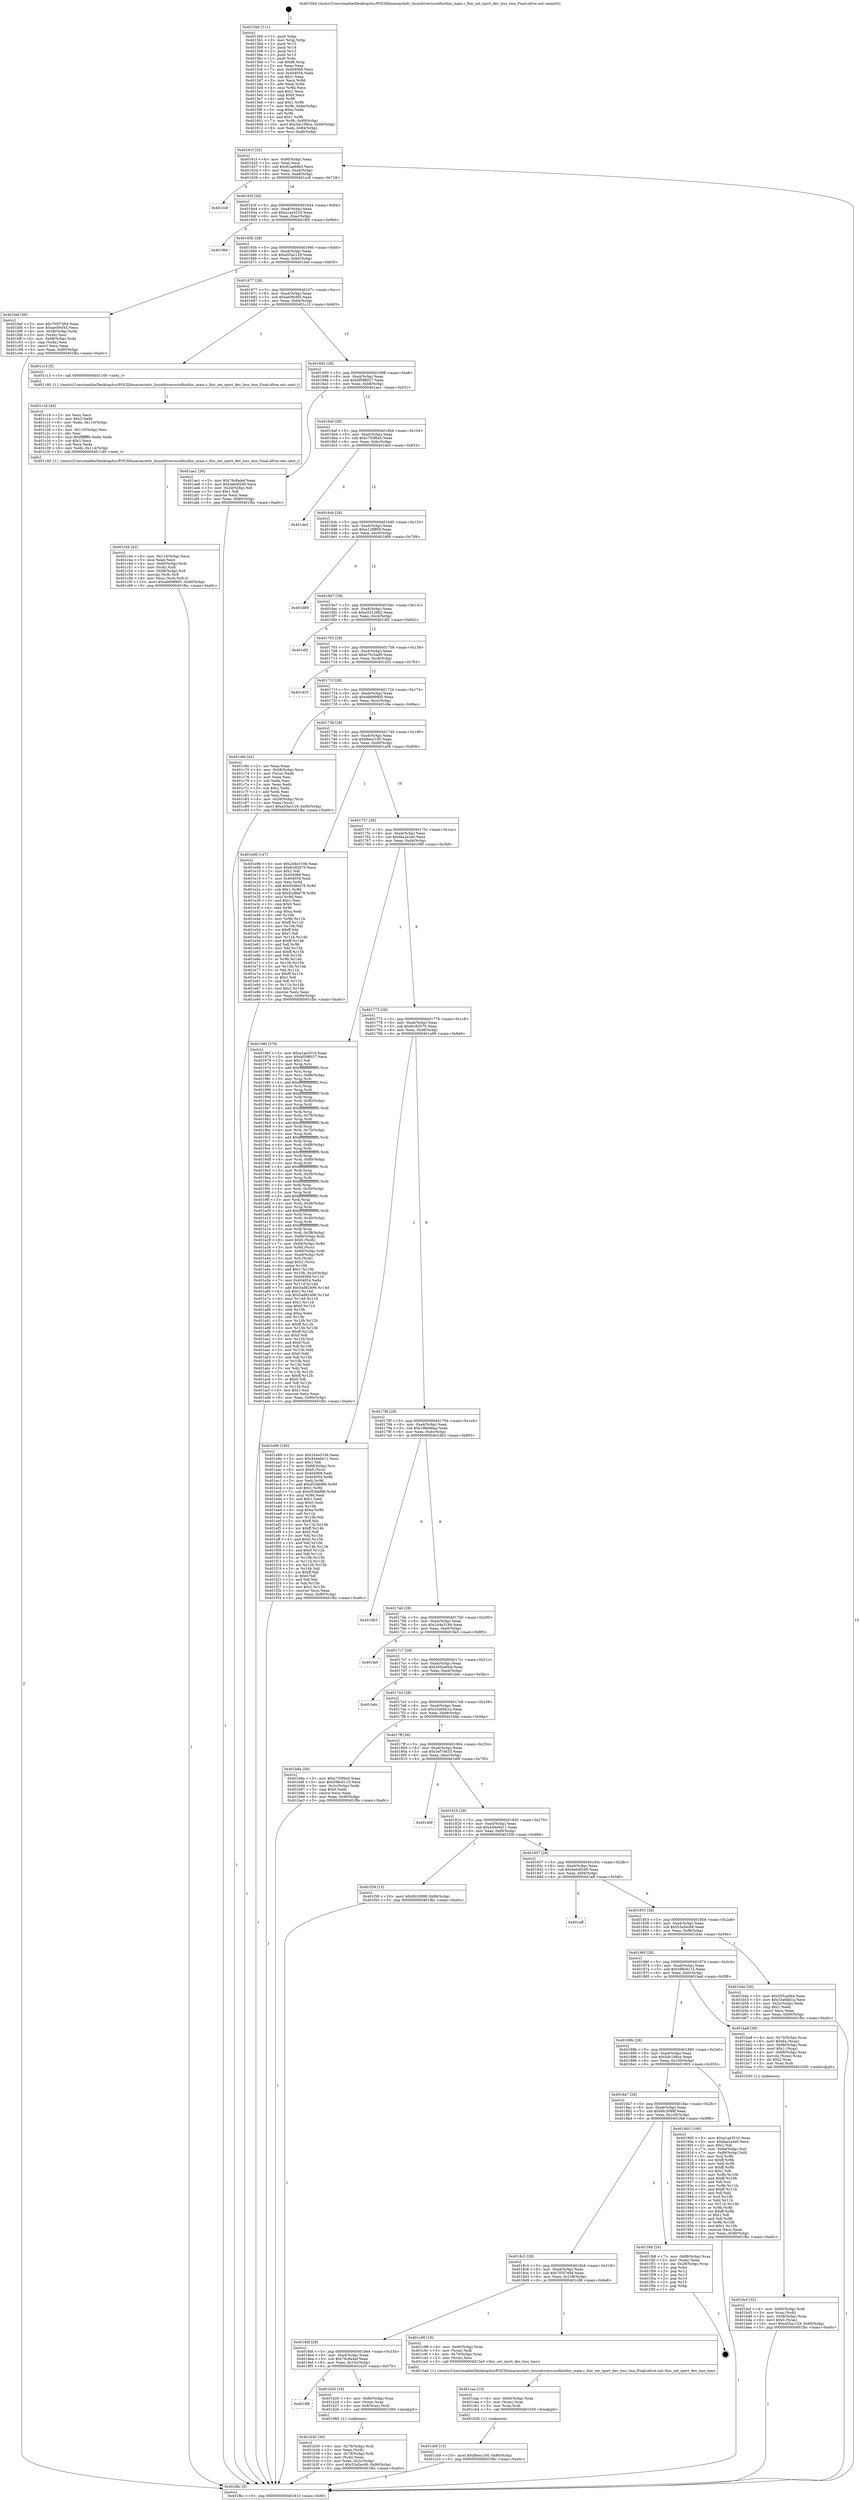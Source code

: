 digraph "0x4015b0" {
  label = "0x4015b0 (/mnt/c/Users/mathe/Desktop/tcc/POCII/binaries/extr_linuxdriversscsifnicfnic_main.c_fnic_set_rport_dev_loss_tmo_Final-ollvm.out::main(0))"
  labelloc = "t"
  node[shape=record]

  Entry [label="",width=0.3,height=0.3,shape=circle,fillcolor=black,style=filled]
  "0x40161f" [label="{
     0x40161f [32]\l
     | [instrs]\l
     &nbsp;&nbsp;0x40161f \<+6\>: mov -0x90(%rbp),%eax\l
     &nbsp;&nbsp;0x401625 \<+2\>: mov %eax,%ecx\l
     &nbsp;&nbsp;0x401627 \<+6\>: sub $0x91ae68e3,%ecx\l
     &nbsp;&nbsp;0x40162d \<+6\>: mov %eax,-0xa4(%rbp)\l
     &nbsp;&nbsp;0x401633 \<+6\>: mov %ecx,-0xa8(%rbp)\l
     &nbsp;&nbsp;0x401639 \<+6\>: je 0000000000401cc8 \<main+0x718\>\l
  }"]
  "0x401cc8" [label="{
     0x401cc8\l
  }", style=dashed]
  "0x40163f" [label="{
     0x40163f [28]\l
     | [instrs]\l
     &nbsp;&nbsp;0x40163f \<+5\>: jmp 0000000000401644 \<main+0x94\>\l
     &nbsp;&nbsp;0x401644 \<+6\>: mov -0xa4(%rbp),%eax\l
     &nbsp;&nbsp;0x40164a \<+5\>: sub $0xa1ae3510,%eax\l
     &nbsp;&nbsp;0x40164f \<+6\>: mov %eax,-0xac(%rbp)\l
     &nbsp;&nbsp;0x401655 \<+6\>: je 0000000000401f60 \<main+0x9b0\>\l
  }"]
  Exit [label="",width=0.3,height=0.3,shape=circle,fillcolor=black,style=filled,peripheries=2]
  "0x401f60" [label="{
     0x401f60\l
  }", style=dashed]
  "0x40165b" [label="{
     0x40165b [28]\l
     | [instrs]\l
     &nbsp;&nbsp;0x40165b \<+5\>: jmp 0000000000401660 \<main+0xb0\>\l
     &nbsp;&nbsp;0x401660 \<+6\>: mov -0xa4(%rbp),%eax\l
     &nbsp;&nbsp;0x401666 \<+5\>: sub $0xa55ac129,%eax\l
     &nbsp;&nbsp;0x40166b \<+6\>: mov %eax,-0xb0(%rbp)\l
     &nbsp;&nbsp;0x401671 \<+6\>: je 0000000000401bef \<main+0x63f\>\l
  }"]
  "0x401cb9" [label="{
     0x401cb9 [15]\l
     | [instrs]\l
     &nbsp;&nbsp;0x401cb9 \<+10\>: movl $0xf6ecc195,-0x90(%rbp)\l
     &nbsp;&nbsp;0x401cc3 \<+5\>: jmp 0000000000401fbc \<main+0xa0c\>\l
  }"]
  "0x401bef" [label="{
     0x401bef [36]\l
     | [instrs]\l
     &nbsp;&nbsp;0x401bef \<+5\>: mov $0x705f7494,%eax\l
     &nbsp;&nbsp;0x401bf4 \<+5\>: mov $0xae09cf45,%ecx\l
     &nbsp;&nbsp;0x401bf9 \<+4\>: mov -0x58(%rbp),%rdx\l
     &nbsp;&nbsp;0x401bfd \<+2\>: mov (%rdx),%esi\l
     &nbsp;&nbsp;0x401bff \<+4\>: mov -0x68(%rbp),%rdx\l
     &nbsp;&nbsp;0x401c03 \<+2\>: cmp (%rdx),%esi\l
     &nbsp;&nbsp;0x401c05 \<+3\>: cmovl %ecx,%eax\l
     &nbsp;&nbsp;0x401c08 \<+6\>: mov %eax,-0x90(%rbp)\l
     &nbsp;&nbsp;0x401c0e \<+5\>: jmp 0000000000401fbc \<main+0xa0c\>\l
  }"]
  "0x401677" [label="{
     0x401677 [28]\l
     | [instrs]\l
     &nbsp;&nbsp;0x401677 \<+5\>: jmp 000000000040167c \<main+0xcc\>\l
     &nbsp;&nbsp;0x40167c \<+6\>: mov -0xa4(%rbp),%eax\l
     &nbsp;&nbsp;0x401682 \<+5\>: sub $0xae09cf45,%eax\l
     &nbsp;&nbsp;0x401687 \<+6\>: mov %eax,-0xb4(%rbp)\l
     &nbsp;&nbsp;0x40168d \<+6\>: je 0000000000401c13 \<main+0x663\>\l
  }"]
  "0x401caa" [label="{
     0x401caa [15]\l
     | [instrs]\l
     &nbsp;&nbsp;0x401caa \<+4\>: mov -0x60(%rbp),%rax\l
     &nbsp;&nbsp;0x401cae \<+3\>: mov (%rax),%rax\l
     &nbsp;&nbsp;0x401cb1 \<+3\>: mov %rax,%rdi\l
     &nbsp;&nbsp;0x401cb4 \<+5\>: call 0000000000401030 \<free@plt\>\l
     | [calls]\l
     &nbsp;&nbsp;0x401030 \{1\} (unknown)\l
  }"]
  "0x401c13" [label="{
     0x401c13 [5]\l
     | [instrs]\l
     &nbsp;&nbsp;0x401c13 \<+5\>: call 0000000000401160 \<next_i\>\l
     | [calls]\l
     &nbsp;&nbsp;0x401160 \{1\} (/mnt/c/Users/mathe/Desktop/tcc/POCII/binaries/extr_linuxdriversscsifnicfnic_main.c_fnic_set_rport_dev_loss_tmo_Final-ollvm.out::next_i)\l
  }"]
  "0x401693" [label="{
     0x401693 [28]\l
     | [instrs]\l
     &nbsp;&nbsp;0x401693 \<+5\>: jmp 0000000000401698 \<main+0xe8\>\l
     &nbsp;&nbsp;0x401698 \<+6\>: mov -0xa4(%rbp),%eax\l
     &nbsp;&nbsp;0x40169e \<+5\>: sub $0xbf598027,%eax\l
     &nbsp;&nbsp;0x4016a3 \<+6\>: mov %eax,-0xb8(%rbp)\l
     &nbsp;&nbsp;0x4016a9 \<+6\>: je 0000000000401ae1 \<main+0x531\>\l
  }"]
  "0x401c44" [label="{
     0x401c44 [42]\l
     | [instrs]\l
     &nbsp;&nbsp;0x401c44 \<+6\>: mov -0x114(%rbp),%ecx\l
     &nbsp;&nbsp;0x401c4a \<+3\>: imul %eax,%ecx\l
     &nbsp;&nbsp;0x401c4d \<+4\>: mov -0x60(%rbp),%rdi\l
     &nbsp;&nbsp;0x401c51 \<+3\>: mov (%rdi),%rdi\l
     &nbsp;&nbsp;0x401c54 \<+4\>: mov -0x58(%rbp),%r8\l
     &nbsp;&nbsp;0x401c58 \<+3\>: movslq (%r8),%r8\l
     &nbsp;&nbsp;0x401c5b \<+4\>: mov %ecx,(%rdi,%r8,4)\l
     &nbsp;&nbsp;0x401c5f \<+10\>: movl $0xeb699905,-0x90(%rbp)\l
     &nbsp;&nbsp;0x401c69 \<+5\>: jmp 0000000000401fbc \<main+0xa0c\>\l
  }"]
  "0x401ae1" [label="{
     0x401ae1 [30]\l
     | [instrs]\l
     &nbsp;&nbsp;0x401ae1 \<+5\>: mov $0x76c8a4ef,%eax\l
     &nbsp;&nbsp;0x401ae6 \<+5\>: mov $0x4eb4f2d9,%ecx\l
     &nbsp;&nbsp;0x401aeb \<+3\>: mov -0x2d(%rbp),%dl\l
     &nbsp;&nbsp;0x401aee \<+3\>: test $0x1,%dl\l
     &nbsp;&nbsp;0x401af1 \<+3\>: cmovne %ecx,%eax\l
     &nbsp;&nbsp;0x401af4 \<+6\>: mov %eax,-0x90(%rbp)\l
     &nbsp;&nbsp;0x401afa \<+5\>: jmp 0000000000401fbc \<main+0xa0c\>\l
  }"]
  "0x4016af" [label="{
     0x4016af [28]\l
     | [instrs]\l
     &nbsp;&nbsp;0x4016af \<+5\>: jmp 00000000004016b4 \<main+0x104\>\l
     &nbsp;&nbsp;0x4016b4 \<+6\>: mov -0xa4(%rbp),%eax\l
     &nbsp;&nbsp;0x4016ba \<+5\>: sub $0xc755f6a5,%eax\l
     &nbsp;&nbsp;0x4016bf \<+6\>: mov %eax,-0xbc(%rbp)\l
     &nbsp;&nbsp;0x4016c5 \<+6\>: je 0000000000401de3 \<main+0x833\>\l
  }"]
  "0x401c18" [label="{
     0x401c18 [44]\l
     | [instrs]\l
     &nbsp;&nbsp;0x401c18 \<+2\>: xor %ecx,%ecx\l
     &nbsp;&nbsp;0x401c1a \<+5\>: mov $0x2,%edx\l
     &nbsp;&nbsp;0x401c1f \<+6\>: mov %edx,-0x110(%rbp)\l
     &nbsp;&nbsp;0x401c25 \<+1\>: cltd\l
     &nbsp;&nbsp;0x401c26 \<+6\>: mov -0x110(%rbp),%esi\l
     &nbsp;&nbsp;0x401c2c \<+2\>: idiv %esi\l
     &nbsp;&nbsp;0x401c2e \<+6\>: imul $0xfffffffe,%edx,%edx\l
     &nbsp;&nbsp;0x401c34 \<+3\>: sub $0x1,%ecx\l
     &nbsp;&nbsp;0x401c37 \<+2\>: sub %ecx,%edx\l
     &nbsp;&nbsp;0x401c39 \<+6\>: mov %edx,-0x114(%rbp)\l
     &nbsp;&nbsp;0x401c3f \<+5\>: call 0000000000401160 \<next_i\>\l
     | [calls]\l
     &nbsp;&nbsp;0x401160 \{1\} (/mnt/c/Users/mathe/Desktop/tcc/POCII/binaries/extr_linuxdriversscsifnicfnic_main.c_fnic_set_rport_dev_loss_tmo_Final-ollvm.out::next_i)\l
  }"]
  "0x401de3" [label="{
     0x401de3\l
  }", style=dashed]
  "0x4016cb" [label="{
     0x4016cb [28]\l
     | [instrs]\l
     &nbsp;&nbsp;0x4016cb \<+5\>: jmp 00000000004016d0 \<main+0x120\>\l
     &nbsp;&nbsp;0x4016d0 \<+6\>: mov -0xa4(%rbp),%eax\l
     &nbsp;&nbsp;0x4016d6 \<+5\>: sub $0xe128ff59,%eax\l
     &nbsp;&nbsp;0x4016db \<+6\>: mov %eax,-0xc0(%rbp)\l
     &nbsp;&nbsp;0x4016e1 \<+6\>: je 0000000000401d89 \<main+0x7d9\>\l
  }"]
  "0x401bcf" [label="{
     0x401bcf [32]\l
     | [instrs]\l
     &nbsp;&nbsp;0x401bcf \<+4\>: mov -0x60(%rbp),%rdi\l
     &nbsp;&nbsp;0x401bd3 \<+3\>: mov %rax,(%rdi)\l
     &nbsp;&nbsp;0x401bd6 \<+4\>: mov -0x58(%rbp),%rax\l
     &nbsp;&nbsp;0x401bda \<+6\>: movl $0x0,(%rax)\l
     &nbsp;&nbsp;0x401be0 \<+10\>: movl $0xa55ac129,-0x90(%rbp)\l
     &nbsp;&nbsp;0x401bea \<+5\>: jmp 0000000000401fbc \<main+0xa0c\>\l
  }"]
  "0x401d89" [label="{
     0x401d89\l
  }", style=dashed]
  "0x4016e7" [label="{
     0x4016e7 [28]\l
     | [instrs]\l
     &nbsp;&nbsp;0x4016e7 \<+5\>: jmp 00000000004016ec \<main+0x13c\>\l
     &nbsp;&nbsp;0x4016ec \<+6\>: mov -0xa4(%rbp),%eax\l
     &nbsp;&nbsp;0x4016f2 \<+5\>: sub $0xe53129b2,%eax\l
     &nbsp;&nbsp;0x4016f7 \<+6\>: mov %eax,-0xc4(%rbp)\l
     &nbsp;&nbsp;0x4016fd \<+6\>: je 0000000000401df2 \<main+0x842\>\l
  }"]
  "0x401b30" [label="{
     0x401b30 [30]\l
     | [instrs]\l
     &nbsp;&nbsp;0x401b30 \<+4\>: mov -0x78(%rbp),%rdi\l
     &nbsp;&nbsp;0x401b34 \<+2\>: mov %eax,(%rdi)\l
     &nbsp;&nbsp;0x401b36 \<+4\>: mov -0x78(%rbp),%rdi\l
     &nbsp;&nbsp;0x401b3a \<+2\>: mov (%rdi),%eax\l
     &nbsp;&nbsp;0x401b3c \<+3\>: mov %eax,-0x2c(%rbp)\l
     &nbsp;&nbsp;0x401b3f \<+10\>: movl $0x53a5ec69,-0x90(%rbp)\l
     &nbsp;&nbsp;0x401b49 \<+5\>: jmp 0000000000401fbc \<main+0xa0c\>\l
  }"]
  "0x401df2" [label="{
     0x401df2\l
  }", style=dashed]
  "0x401703" [label="{
     0x401703 [28]\l
     | [instrs]\l
     &nbsp;&nbsp;0x401703 \<+5\>: jmp 0000000000401708 \<main+0x158\>\l
     &nbsp;&nbsp;0x401708 \<+6\>: mov -0xa4(%rbp),%eax\l
     &nbsp;&nbsp;0x40170e \<+5\>: sub $0xe70c5ad9,%eax\l
     &nbsp;&nbsp;0x401713 \<+6\>: mov %eax,-0xc8(%rbp)\l
     &nbsp;&nbsp;0x401719 \<+6\>: je 0000000000401d33 \<main+0x783\>\l
  }"]
  "0x4018fb" [label="{
     0x4018fb\l
  }", style=dashed]
  "0x401d33" [label="{
     0x401d33\l
  }", style=dashed]
  "0x40171f" [label="{
     0x40171f [28]\l
     | [instrs]\l
     &nbsp;&nbsp;0x40171f \<+5\>: jmp 0000000000401724 \<main+0x174\>\l
     &nbsp;&nbsp;0x401724 \<+6\>: mov -0xa4(%rbp),%eax\l
     &nbsp;&nbsp;0x40172a \<+5\>: sub $0xeb699905,%eax\l
     &nbsp;&nbsp;0x40172f \<+6\>: mov %eax,-0xcc(%rbp)\l
     &nbsp;&nbsp;0x401735 \<+6\>: je 0000000000401c6e \<main+0x6be\>\l
  }"]
  "0x401b20" [label="{
     0x401b20 [16]\l
     | [instrs]\l
     &nbsp;&nbsp;0x401b20 \<+4\>: mov -0x80(%rbp),%rax\l
     &nbsp;&nbsp;0x401b24 \<+3\>: mov (%rax),%rax\l
     &nbsp;&nbsp;0x401b27 \<+4\>: mov 0x8(%rax),%rdi\l
     &nbsp;&nbsp;0x401b2b \<+5\>: call 0000000000401060 \<atoi@plt\>\l
     | [calls]\l
     &nbsp;&nbsp;0x401060 \{1\} (unknown)\l
  }"]
  "0x401c6e" [label="{
     0x401c6e [42]\l
     | [instrs]\l
     &nbsp;&nbsp;0x401c6e \<+2\>: xor %eax,%eax\l
     &nbsp;&nbsp;0x401c70 \<+4\>: mov -0x58(%rbp),%rcx\l
     &nbsp;&nbsp;0x401c74 \<+2\>: mov (%rcx),%edx\l
     &nbsp;&nbsp;0x401c76 \<+2\>: mov %eax,%esi\l
     &nbsp;&nbsp;0x401c78 \<+2\>: sub %edx,%esi\l
     &nbsp;&nbsp;0x401c7a \<+2\>: mov %eax,%edx\l
     &nbsp;&nbsp;0x401c7c \<+3\>: sub $0x1,%edx\l
     &nbsp;&nbsp;0x401c7f \<+2\>: add %edx,%esi\l
     &nbsp;&nbsp;0x401c81 \<+2\>: sub %esi,%eax\l
     &nbsp;&nbsp;0x401c83 \<+4\>: mov -0x58(%rbp),%rcx\l
     &nbsp;&nbsp;0x401c87 \<+2\>: mov %eax,(%rcx)\l
     &nbsp;&nbsp;0x401c89 \<+10\>: movl $0xa55ac129,-0x90(%rbp)\l
     &nbsp;&nbsp;0x401c93 \<+5\>: jmp 0000000000401fbc \<main+0xa0c\>\l
  }"]
  "0x40173b" [label="{
     0x40173b [28]\l
     | [instrs]\l
     &nbsp;&nbsp;0x40173b \<+5\>: jmp 0000000000401740 \<main+0x190\>\l
     &nbsp;&nbsp;0x401740 \<+6\>: mov -0xa4(%rbp),%eax\l
     &nbsp;&nbsp;0x401746 \<+5\>: sub $0xf6ecc195,%eax\l
     &nbsp;&nbsp;0x40174b \<+6\>: mov %eax,-0xd0(%rbp)\l
     &nbsp;&nbsp;0x401751 \<+6\>: je 0000000000401e06 \<main+0x856\>\l
  }"]
  "0x4018df" [label="{
     0x4018df [28]\l
     | [instrs]\l
     &nbsp;&nbsp;0x4018df \<+5\>: jmp 00000000004018e4 \<main+0x334\>\l
     &nbsp;&nbsp;0x4018e4 \<+6\>: mov -0xa4(%rbp),%eax\l
     &nbsp;&nbsp;0x4018ea \<+5\>: sub $0x76c8a4ef,%eax\l
     &nbsp;&nbsp;0x4018ef \<+6\>: mov %eax,-0x10c(%rbp)\l
     &nbsp;&nbsp;0x4018f5 \<+6\>: je 0000000000401b20 \<main+0x570\>\l
  }"]
  "0x401e06" [label="{
     0x401e06 [147]\l
     | [instrs]\l
     &nbsp;&nbsp;0x401e06 \<+5\>: mov $0x244e3194,%eax\l
     &nbsp;&nbsp;0x401e0b \<+5\>: mov $0xfcc92070,%ecx\l
     &nbsp;&nbsp;0x401e10 \<+2\>: mov $0x1,%dl\l
     &nbsp;&nbsp;0x401e12 \<+7\>: mov 0x404068,%esi\l
     &nbsp;&nbsp;0x401e19 \<+7\>: mov 0x404054,%edi\l
     &nbsp;&nbsp;0x401e20 \<+3\>: mov %esi,%r8d\l
     &nbsp;&nbsp;0x401e23 \<+7\>: add $0x82dfed78,%r8d\l
     &nbsp;&nbsp;0x401e2a \<+4\>: sub $0x1,%r8d\l
     &nbsp;&nbsp;0x401e2e \<+7\>: sub $0x82dfed78,%r8d\l
     &nbsp;&nbsp;0x401e35 \<+4\>: imul %r8d,%esi\l
     &nbsp;&nbsp;0x401e39 \<+3\>: and $0x1,%esi\l
     &nbsp;&nbsp;0x401e3c \<+3\>: cmp $0x0,%esi\l
     &nbsp;&nbsp;0x401e3f \<+4\>: sete %r9b\l
     &nbsp;&nbsp;0x401e43 \<+3\>: cmp $0xa,%edi\l
     &nbsp;&nbsp;0x401e46 \<+4\>: setl %r10b\l
     &nbsp;&nbsp;0x401e4a \<+3\>: mov %r9b,%r11b\l
     &nbsp;&nbsp;0x401e4d \<+4\>: xor $0xff,%r11b\l
     &nbsp;&nbsp;0x401e51 \<+3\>: mov %r10b,%bl\l
     &nbsp;&nbsp;0x401e54 \<+3\>: xor $0xff,%bl\l
     &nbsp;&nbsp;0x401e57 \<+3\>: xor $0x1,%dl\l
     &nbsp;&nbsp;0x401e5a \<+3\>: mov %r11b,%r14b\l
     &nbsp;&nbsp;0x401e5d \<+4\>: and $0xff,%r14b\l
     &nbsp;&nbsp;0x401e61 \<+3\>: and %dl,%r9b\l
     &nbsp;&nbsp;0x401e64 \<+3\>: mov %bl,%r15b\l
     &nbsp;&nbsp;0x401e67 \<+4\>: and $0xff,%r15b\l
     &nbsp;&nbsp;0x401e6b \<+3\>: and %dl,%r10b\l
     &nbsp;&nbsp;0x401e6e \<+3\>: or %r9b,%r14b\l
     &nbsp;&nbsp;0x401e71 \<+3\>: or %r10b,%r15b\l
     &nbsp;&nbsp;0x401e74 \<+3\>: xor %r15b,%r14b\l
     &nbsp;&nbsp;0x401e77 \<+3\>: or %bl,%r11b\l
     &nbsp;&nbsp;0x401e7a \<+4\>: xor $0xff,%r11b\l
     &nbsp;&nbsp;0x401e7e \<+3\>: or $0x1,%dl\l
     &nbsp;&nbsp;0x401e81 \<+3\>: and %dl,%r11b\l
     &nbsp;&nbsp;0x401e84 \<+3\>: or %r11b,%r14b\l
     &nbsp;&nbsp;0x401e87 \<+4\>: test $0x1,%r14b\l
     &nbsp;&nbsp;0x401e8b \<+3\>: cmovne %ecx,%eax\l
     &nbsp;&nbsp;0x401e8e \<+6\>: mov %eax,-0x90(%rbp)\l
     &nbsp;&nbsp;0x401e94 \<+5\>: jmp 0000000000401fbc \<main+0xa0c\>\l
  }"]
  "0x401757" [label="{
     0x401757 [28]\l
     | [instrs]\l
     &nbsp;&nbsp;0x401757 \<+5\>: jmp 000000000040175c \<main+0x1ac\>\l
     &nbsp;&nbsp;0x40175c \<+6\>: mov -0xa4(%rbp),%eax\l
     &nbsp;&nbsp;0x401762 \<+5\>: sub $0xfaa2a3e0,%eax\l
     &nbsp;&nbsp;0x401767 \<+6\>: mov %eax,-0xd4(%rbp)\l
     &nbsp;&nbsp;0x40176d \<+6\>: je 000000000040196f \<main+0x3bf\>\l
  }"]
  "0x401c98" [label="{
     0x401c98 [18]\l
     | [instrs]\l
     &nbsp;&nbsp;0x401c98 \<+4\>: mov -0x60(%rbp),%rax\l
     &nbsp;&nbsp;0x401c9c \<+3\>: mov (%rax),%rdi\l
     &nbsp;&nbsp;0x401c9f \<+4\>: mov -0x70(%rbp),%rax\l
     &nbsp;&nbsp;0x401ca3 \<+2\>: mov (%rax),%esi\l
     &nbsp;&nbsp;0x401ca5 \<+5\>: call 00000000004013a0 \<fnic_set_rport_dev_loss_tmo\>\l
     | [calls]\l
     &nbsp;&nbsp;0x4013a0 \{1\} (/mnt/c/Users/mathe/Desktop/tcc/POCII/binaries/extr_linuxdriversscsifnicfnic_main.c_fnic_set_rport_dev_loss_tmo_Final-ollvm.out::fnic_set_rport_dev_loss_tmo)\l
  }"]
  "0x40196f" [label="{
     0x40196f [370]\l
     | [instrs]\l
     &nbsp;&nbsp;0x40196f \<+5\>: mov $0xa1ae3510,%eax\l
     &nbsp;&nbsp;0x401974 \<+5\>: mov $0xbf598027,%ecx\l
     &nbsp;&nbsp;0x401979 \<+2\>: mov $0x1,%dl\l
     &nbsp;&nbsp;0x40197b \<+3\>: mov %rsp,%rsi\l
     &nbsp;&nbsp;0x40197e \<+4\>: add $0xfffffffffffffff0,%rsi\l
     &nbsp;&nbsp;0x401982 \<+3\>: mov %rsi,%rsp\l
     &nbsp;&nbsp;0x401985 \<+7\>: mov %rsi,-0x88(%rbp)\l
     &nbsp;&nbsp;0x40198c \<+3\>: mov %rsp,%rsi\l
     &nbsp;&nbsp;0x40198f \<+4\>: add $0xfffffffffffffff0,%rsi\l
     &nbsp;&nbsp;0x401993 \<+3\>: mov %rsi,%rsp\l
     &nbsp;&nbsp;0x401996 \<+3\>: mov %rsp,%rdi\l
     &nbsp;&nbsp;0x401999 \<+4\>: add $0xfffffffffffffff0,%rdi\l
     &nbsp;&nbsp;0x40199d \<+3\>: mov %rdi,%rsp\l
     &nbsp;&nbsp;0x4019a0 \<+4\>: mov %rdi,-0x80(%rbp)\l
     &nbsp;&nbsp;0x4019a4 \<+3\>: mov %rsp,%rdi\l
     &nbsp;&nbsp;0x4019a7 \<+4\>: add $0xfffffffffffffff0,%rdi\l
     &nbsp;&nbsp;0x4019ab \<+3\>: mov %rdi,%rsp\l
     &nbsp;&nbsp;0x4019ae \<+4\>: mov %rdi,-0x78(%rbp)\l
     &nbsp;&nbsp;0x4019b2 \<+3\>: mov %rsp,%rdi\l
     &nbsp;&nbsp;0x4019b5 \<+4\>: add $0xfffffffffffffff0,%rdi\l
     &nbsp;&nbsp;0x4019b9 \<+3\>: mov %rdi,%rsp\l
     &nbsp;&nbsp;0x4019bc \<+4\>: mov %rdi,-0x70(%rbp)\l
     &nbsp;&nbsp;0x4019c0 \<+3\>: mov %rsp,%rdi\l
     &nbsp;&nbsp;0x4019c3 \<+4\>: add $0xfffffffffffffff0,%rdi\l
     &nbsp;&nbsp;0x4019c7 \<+3\>: mov %rdi,%rsp\l
     &nbsp;&nbsp;0x4019ca \<+4\>: mov %rdi,-0x68(%rbp)\l
     &nbsp;&nbsp;0x4019ce \<+3\>: mov %rsp,%rdi\l
     &nbsp;&nbsp;0x4019d1 \<+4\>: add $0xfffffffffffffff0,%rdi\l
     &nbsp;&nbsp;0x4019d5 \<+3\>: mov %rdi,%rsp\l
     &nbsp;&nbsp;0x4019d8 \<+4\>: mov %rdi,-0x60(%rbp)\l
     &nbsp;&nbsp;0x4019dc \<+3\>: mov %rsp,%rdi\l
     &nbsp;&nbsp;0x4019df \<+4\>: add $0xfffffffffffffff0,%rdi\l
     &nbsp;&nbsp;0x4019e3 \<+3\>: mov %rdi,%rsp\l
     &nbsp;&nbsp;0x4019e6 \<+4\>: mov %rdi,-0x58(%rbp)\l
     &nbsp;&nbsp;0x4019ea \<+3\>: mov %rsp,%rdi\l
     &nbsp;&nbsp;0x4019ed \<+4\>: add $0xfffffffffffffff0,%rdi\l
     &nbsp;&nbsp;0x4019f1 \<+3\>: mov %rdi,%rsp\l
     &nbsp;&nbsp;0x4019f4 \<+4\>: mov %rdi,-0x50(%rbp)\l
     &nbsp;&nbsp;0x4019f8 \<+3\>: mov %rsp,%rdi\l
     &nbsp;&nbsp;0x4019fb \<+4\>: add $0xfffffffffffffff0,%rdi\l
     &nbsp;&nbsp;0x4019ff \<+3\>: mov %rdi,%rsp\l
     &nbsp;&nbsp;0x401a02 \<+4\>: mov %rdi,-0x48(%rbp)\l
     &nbsp;&nbsp;0x401a06 \<+3\>: mov %rsp,%rdi\l
     &nbsp;&nbsp;0x401a09 \<+4\>: add $0xfffffffffffffff0,%rdi\l
     &nbsp;&nbsp;0x401a0d \<+3\>: mov %rdi,%rsp\l
     &nbsp;&nbsp;0x401a10 \<+4\>: mov %rdi,-0x40(%rbp)\l
     &nbsp;&nbsp;0x401a14 \<+3\>: mov %rsp,%rdi\l
     &nbsp;&nbsp;0x401a17 \<+4\>: add $0xfffffffffffffff0,%rdi\l
     &nbsp;&nbsp;0x401a1b \<+3\>: mov %rdi,%rsp\l
     &nbsp;&nbsp;0x401a1e \<+4\>: mov %rdi,-0x38(%rbp)\l
     &nbsp;&nbsp;0x401a22 \<+7\>: mov -0x88(%rbp),%rdi\l
     &nbsp;&nbsp;0x401a29 \<+6\>: movl $0x0,(%rdi)\l
     &nbsp;&nbsp;0x401a2f \<+7\>: mov -0x94(%rbp),%r8d\l
     &nbsp;&nbsp;0x401a36 \<+3\>: mov %r8d,(%rsi)\l
     &nbsp;&nbsp;0x401a39 \<+4\>: mov -0x80(%rbp),%rdi\l
     &nbsp;&nbsp;0x401a3d \<+7\>: mov -0xa0(%rbp),%r9\l
     &nbsp;&nbsp;0x401a44 \<+3\>: mov %r9,(%rdi)\l
     &nbsp;&nbsp;0x401a47 \<+3\>: cmpl $0x2,(%rsi)\l
     &nbsp;&nbsp;0x401a4a \<+4\>: setne %r10b\l
     &nbsp;&nbsp;0x401a4e \<+4\>: and $0x1,%r10b\l
     &nbsp;&nbsp;0x401a52 \<+4\>: mov %r10b,-0x2d(%rbp)\l
     &nbsp;&nbsp;0x401a56 \<+8\>: mov 0x404068,%r11d\l
     &nbsp;&nbsp;0x401a5e \<+7\>: mov 0x404054,%ebx\l
     &nbsp;&nbsp;0x401a65 \<+3\>: mov %r11d,%r14d\l
     &nbsp;&nbsp;0x401a68 \<+7\>: add $0x5ad82496,%r14d\l
     &nbsp;&nbsp;0x401a6f \<+4\>: sub $0x1,%r14d\l
     &nbsp;&nbsp;0x401a73 \<+7\>: sub $0x5ad82496,%r14d\l
     &nbsp;&nbsp;0x401a7a \<+4\>: imul %r14d,%r11d\l
     &nbsp;&nbsp;0x401a7e \<+4\>: and $0x1,%r11d\l
     &nbsp;&nbsp;0x401a82 \<+4\>: cmp $0x0,%r11d\l
     &nbsp;&nbsp;0x401a86 \<+4\>: sete %r10b\l
     &nbsp;&nbsp;0x401a8a \<+3\>: cmp $0xa,%ebx\l
     &nbsp;&nbsp;0x401a8d \<+4\>: setl %r15b\l
     &nbsp;&nbsp;0x401a91 \<+3\>: mov %r10b,%r12b\l
     &nbsp;&nbsp;0x401a94 \<+4\>: xor $0xff,%r12b\l
     &nbsp;&nbsp;0x401a98 \<+3\>: mov %r15b,%r13b\l
     &nbsp;&nbsp;0x401a9b \<+4\>: xor $0xff,%r13b\l
     &nbsp;&nbsp;0x401a9f \<+3\>: xor $0x0,%dl\l
     &nbsp;&nbsp;0x401aa2 \<+3\>: mov %r12b,%sil\l
     &nbsp;&nbsp;0x401aa5 \<+4\>: and $0x0,%sil\l
     &nbsp;&nbsp;0x401aa9 \<+3\>: and %dl,%r10b\l
     &nbsp;&nbsp;0x401aac \<+3\>: mov %r13b,%dil\l
     &nbsp;&nbsp;0x401aaf \<+4\>: and $0x0,%dil\l
     &nbsp;&nbsp;0x401ab3 \<+3\>: and %dl,%r15b\l
     &nbsp;&nbsp;0x401ab6 \<+3\>: or %r10b,%sil\l
     &nbsp;&nbsp;0x401ab9 \<+3\>: or %r15b,%dil\l
     &nbsp;&nbsp;0x401abc \<+3\>: xor %dil,%sil\l
     &nbsp;&nbsp;0x401abf \<+3\>: or %r13b,%r12b\l
     &nbsp;&nbsp;0x401ac2 \<+4\>: xor $0xff,%r12b\l
     &nbsp;&nbsp;0x401ac6 \<+3\>: or $0x0,%dl\l
     &nbsp;&nbsp;0x401ac9 \<+3\>: and %dl,%r12b\l
     &nbsp;&nbsp;0x401acc \<+3\>: or %r12b,%sil\l
     &nbsp;&nbsp;0x401acf \<+4\>: test $0x1,%sil\l
     &nbsp;&nbsp;0x401ad3 \<+3\>: cmovne %ecx,%eax\l
     &nbsp;&nbsp;0x401ad6 \<+6\>: mov %eax,-0x90(%rbp)\l
     &nbsp;&nbsp;0x401adc \<+5\>: jmp 0000000000401fbc \<main+0xa0c\>\l
  }"]
  "0x401773" [label="{
     0x401773 [28]\l
     | [instrs]\l
     &nbsp;&nbsp;0x401773 \<+5\>: jmp 0000000000401778 \<main+0x1c8\>\l
     &nbsp;&nbsp;0x401778 \<+6\>: mov -0xa4(%rbp),%eax\l
     &nbsp;&nbsp;0x40177e \<+5\>: sub $0xfcc92070,%eax\l
     &nbsp;&nbsp;0x401783 \<+6\>: mov %eax,-0xd8(%rbp)\l
     &nbsp;&nbsp;0x401789 \<+6\>: je 0000000000401e99 \<main+0x8e9\>\l
  }"]
  "0x4018c3" [label="{
     0x4018c3 [28]\l
     | [instrs]\l
     &nbsp;&nbsp;0x4018c3 \<+5\>: jmp 00000000004018c8 \<main+0x318\>\l
     &nbsp;&nbsp;0x4018c8 \<+6\>: mov -0xa4(%rbp),%eax\l
     &nbsp;&nbsp;0x4018ce \<+5\>: sub $0x705f7494,%eax\l
     &nbsp;&nbsp;0x4018d3 \<+6\>: mov %eax,-0x108(%rbp)\l
     &nbsp;&nbsp;0x4018d9 \<+6\>: je 0000000000401c98 \<main+0x6e8\>\l
  }"]
  "0x401e99" [label="{
     0x401e99 [160]\l
     | [instrs]\l
     &nbsp;&nbsp;0x401e99 \<+5\>: mov $0x244e3194,%eax\l
     &nbsp;&nbsp;0x401e9e \<+5\>: mov $0x444e0e11,%ecx\l
     &nbsp;&nbsp;0x401ea3 \<+2\>: mov $0x1,%dl\l
     &nbsp;&nbsp;0x401ea5 \<+7\>: mov -0x88(%rbp),%rsi\l
     &nbsp;&nbsp;0x401eac \<+6\>: movl $0x0,(%rsi)\l
     &nbsp;&nbsp;0x401eb2 \<+7\>: mov 0x404068,%edi\l
     &nbsp;&nbsp;0x401eb9 \<+8\>: mov 0x404054,%r8d\l
     &nbsp;&nbsp;0x401ec1 \<+3\>: mov %edi,%r9d\l
     &nbsp;&nbsp;0x401ec4 \<+7\>: add $0xd53bbf96,%r9d\l
     &nbsp;&nbsp;0x401ecb \<+4\>: sub $0x1,%r9d\l
     &nbsp;&nbsp;0x401ecf \<+7\>: sub $0xd53bbf96,%r9d\l
     &nbsp;&nbsp;0x401ed6 \<+4\>: imul %r9d,%edi\l
     &nbsp;&nbsp;0x401eda \<+3\>: and $0x1,%edi\l
     &nbsp;&nbsp;0x401edd \<+3\>: cmp $0x0,%edi\l
     &nbsp;&nbsp;0x401ee0 \<+4\>: sete %r10b\l
     &nbsp;&nbsp;0x401ee4 \<+4\>: cmp $0xa,%r8d\l
     &nbsp;&nbsp;0x401ee8 \<+4\>: setl %r11b\l
     &nbsp;&nbsp;0x401eec \<+3\>: mov %r10b,%bl\l
     &nbsp;&nbsp;0x401eef \<+3\>: xor $0xff,%bl\l
     &nbsp;&nbsp;0x401ef2 \<+3\>: mov %r11b,%r14b\l
     &nbsp;&nbsp;0x401ef5 \<+4\>: xor $0xff,%r14b\l
     &nbsp;&nbsp;0x401ef9 \<+3\>: xor $0x0,%dl\l
     &nbsp;&nbsp;0x401efc \<+3\>: mov %bl,%r15b\l
     &nbsp;&nbsp;0x401eff \<+4\>: and $0x0,%r15b\l
     &nbsp;&nbsp;0x401f03 \<+3\>: and %dl,%r10b\l
     &nbsp;&nbsp;0x401f06 \<+3\>: mov %r14b,%r12b\l
     &nbsp;&nbsp;0x401f09 \<+4\>: and $0x0,%r12b\l
     &nbsp;&nbsp;0x401f0d \<+3\>: and %dl,%r11b\l
     &nbsp;&nbsp;0x401f10 \<+3\>: or %r10b,%r15b\l
     &nbsp;&nbsp;0x401f13 \<+3\>: or %r11b,%r12b\l
     &nbsp;&nbsp;0x401f16 \<+3\>: xor %r12b,%r15b\l
     &nbsp;&nbsp;0x401f19 \<+3\>: or %r14b,%bl\l
     &nbsp;&nbsp;0x401f1c \<+3\>: xor $0xff,%bl\l
     &nbsp;&nbsp;0x401f1f \<+3\>: or $0x0,%dl\l
     &nbsp;&nbsp;0x401f22 \<+2\>: and %dl,%bl\l
     &nbsp;&nbsp;0x401f24 \<+3\>: or %bl,%r15b\l
     &nbsp;&nbsp;0x401f27 \<+4\>: test $0x1,%r15b\l
     &nbsp;&nbsp;0x401f2b \<+3\>: cmovne %ecx,%eax\l
     &nbsp;&nbsp;0x401f2e \<+6\>: mov %eax,-0x90(%rbp)\l
     &nbsp;&nbsp;0x401f34 \<+5\>: jmp 0000000000401fbc \<main+0xa0c\>\l
  }"]
  "0x40178f" [label="{
     0x40178f [28]\l
     | [instrs]\l
     &nbsp;&nbsp;0x40178f \<+5\>: jmp 0000000000401794 \<main+0x1e4\>\l
     &nbsp;&nbsp;0x401794 \<+6\>: mov -0xa4(%rbp),%eax\l
     &nbsp;&nbsp;0x40179a \<+5\>: sub $0x196e66aa,%eax\l
     &nbsp;&nbsp;0x40179f \<+6\>: mov %eax,-0xdc(%rbp)\l
     &nbsp;&nbsp;0x4017a5 \<+6\>: je 0000000000401db3 \<main+0x803\>\l
  }"]
  "0x401f48" [label="{
     0x401f48 [24]\l
     | [instrs]\l
     &nbsp;&nbsp;0x401f48 \<+7\>: mov -0x88(%rbp),%rax\l
     &nbsp;&nbsp;0x401f4f \<+2\>: mov (%rax),%eax\l
     &nbsp;&nbsp;0x401f51 \<+4\>: lea -0x28(%rbp),%rsp\l
     &nbsp;&nbsp;0x401f55 \<+1\>: pop %rbx\l
     &nbsp;&nbsp;0x401f56 \<+2\>: pop %r12\l
     &nbsp;&nbsp;0x401f58 \<+2\>: pop %r13\l
     &nbsp;&nbsp;0x401f5a \<+2\>: pop %r14\l
     &nbsp;&nbsp;0x401f5c \<+2\>: pop %r15\l
     &nbsp;&nbsp;0x401f5e \<+1\>: pop %rbp\l
     &nbsp;&nbsp;0x401f5f \<+1\>: ret\l
  }"]
  "0x401db3" [label="{
     0x401db3\l
  }", style=dashed]
  "0x4017ab" [label="{
     0x4017ab [28]\l
     | [instrs]\l
     &nbsp;&nbsp;0x4017ab \<+5\>: jmp 00000000004017b0 \<main+0x200\>\l
     &nbsp;&nbsp;0x4017b0 \<+6\>: mov -0xa4(%rbp),%eax\l
     &nbsp;&nbsp;0x4017b6 \<+5\>: sub $0x244e3194,%eax\l
     &nbsp;&nbsp;0x4017bb \<+6\>: mov %eax,-0xe0(%rbp)\l
     &nbsp;&nbsp;0x4017c1 \<+6\>: je 0000000000401fa5 \<main+0x9f5\>\l
  }"]
  "0x4015b0" [label="{
     0x4015b0 [111]\l
     | [instrs]\l
     &nbsp;&nbsp;0x4015b0 \<+1\>: push %rbp\l
     &nbsp;&nbsp;0x4015b1 \<+3\>: mov %rsp,%rbp\l
     &nbsp;&nbsp;0x4015b4 \<+2\>: push %r15\l
     &nbsp;&nbsp;0x4015b6 \<+2\>: push %r14\l
     &nbsp;&nbsp;0x4015b8 \<+2\>: push %r13\l
     &nbsp;&nbsp;0x4015ba \<+2\>: push %r12\l
     &nbsp;&nbsp;0x4015bc \<+1\>: push %rbx\l
     &nbsp;&nbsp;0x4015bd \<+7\>: sub $0xf8,%rsp\l
     &nbsp;&nbsp;0x4015c4 \<+2\>: xor %eax,%eax\l
     &nbsp;&nbsp;0x4015c6 \<+7\>: mov 0x404068,%ecx\l
     &nbsp;&nbsp;0x4015cd \<+7\>: mov 0x404054,%edx\l
     &nbsp;&nbsp;0x4015d4 \<+3\>: sub $0x1,%eax\l
     &nbsp;&nbsp;0x4015d7 \<+3\>: mov %ecx,%r8d\l
     &nbsp;&nbsp;0x4015da \<+3\>: add %eax,%r8d\l
     &nbsp;&nbsp;0x4015dd \<+4\>: imul %r8d,%ecx\l
     &nbsp;&nbsp;0x4015e1 \<+3\>: and $0x1,%ecx\l
     &nbsp;&nbsp;0x4015e4 \<+3\>: cmp $0x0,%ecx\l
     &nbsp;&nbsp;0x4015e7 \<+4\>: sete %r9b\l
     &nbsp;&nbsp;0x4015eb \<+4\>: and $0x1,%r9b\l
     &nbsp;&nbsp;0x4015ef \<+7\>: mov %r9b,-0x8a(%rbp)\l
     &nbsp;&nbsp;0x4015f6 \<+3\>: cmp $0xa,%edx\l
     &nbsp;&nbsp;0x4015f9 \<+4\>: setl %r9b\l
     &nbsp;&nbsp;0x4015fd \<+4\>: and $0x1,%r9b\l
     &nbsp;&nbsp;0x401601 \<+7\>: mov %r9b,-0x89(%rbp)\l
     &nbsp;&nbsp;0x401608 \<+10\>: movl $0x5dc188ce,-0x90(%rbp)\l
     &nbsp;&nbsp;0x401612 \<+6\>: mov %edi,-0x94(%rbp)\l
     &nbsp;&nbsp;0x401618 \<+7\>: mov %rsi,-0xa0(%rbp)\l
  }"]
  "0x401fa5" [label="{
     0x401fa5\l
  }", style=dashed]
  "0x4017c7" [label="{
     0x4017c7 [28]\l
     | [instrs]\l
     &nbsp;&nbsp;0x4017c7 \<+5\>: jmp 00000000004017cc \<main+0x21c\>\l
     &nbsp;&nbsp;0x4017cc \<+6\>: mov -0xa4(%rbp),%eax\l
     &nbsp;&nbsp;0x4017d2 \<+5\>: sub $0x305ca0b4,%eax\l
     &nbsp;&nbsp;0x4017d7 \<+6\>: mov %eax,-0xe4(%rbp)\l
     &nbsp;&nbsp;0x4017dd \<+6\>: je 0000000000401b6c \<main+0x5bc\>\l
  }"]
  "0x401fbc" [label="{
     0x401fbc [5]\l
     | [instrs]\l
     &nbsp;&nbsp;0x401fbc \<+5\>: jmp 000000000040161f \<main+0x6f\>\l
  }"]
  "0x401b6c" [label="{
     0x401b6c\l
  }", style=dashed]
  "0x4017e3" [label="{
     0x4017e3 [28]\l
     | [instrs]\l
     &nbsp;&nbsp;0x4017e3 \<+5\>: jmp 00000000004017e8 \<main+0x238\>\l
     &nbsp;&nbsp;0x4017e8 \<+6\>: mov -0xa4(%rbp),%eax\l
     &nbsp;&nbsp;0x4017ee \<+5\>: sub $0x33a0bb1a,%eax\l
     &nbsp;&nbsp;0x4017f3 \<+6\>: mov %eax,-0xe8(%rbp)\l
     &nbsp;&nbsp;0x4017f9 \<+6\>: je 0000000000401b8a \<main+0x5da\>\l
  }"]
  "0x4018a7" [label="{
     0x4018a7 [28]\l
     | [instrs]\l
     &nbsp;&nbsp;0x4018a7 \<+5\>: jmp 00000000004018ac \<main+0x2fc\>\l
     &nbsp;&nbsp;0x4018ac \<+6\>: mov -0xa4(%rbp),%eax\l
     &nbsp;&nbsp;0x4018b2 \<+5\>: sub $0x6fc3099f,%eax\l
     &nbsp;&nbsp;0x4018b7 \<+6\>: mov %eax,-0x104(%rbp)\l
     &nbsp;&nbsp;0x4018bd \<+6\>: je 0000000000401f48 \<main+0x998\>\l
  }"]
  "0x401b8a" [label="{
     0x401b8a [30]\l
     | [instrs]\l
     &nbsp;&nbsp;0x401b8a \<+5\>: mov $0xc755f6a5,%eax\l
     &nbsp;&nbsp;0x401b8f \<+5\>: mov $0x598c6115,%ecx\l
     &nbsp;&nbsp;0x401b94 \<+3\>: mov -0x2c(%rbp),%edx\l
     &nbsp;&nbsp;0x401b97 \<+3\>: cmp $0x0,%edx\l
     &nbsp;&nbsp;0x401b9a \<+3\>: cmove %ecx,%eax\l
     &nbsp;&nbsp;0x401b9d \<+6\>: mov %eax,-0x90(%rbp)\l
     &nbsp;&nbsp;0x401ba3 \<+5\>: jmp 0000000000401fbc \<main+0xa0c\>\l
  }"]
  "0x4017ff" [label="{
     0x4017ff [28]\l
     | [instrs]\l
     &nbsp;&nbsp;0x4017ff \<+5\>: jmp 0000000000401804 \<main+0x254\>\l
     &nbsp;&nbsp;0x401804 \<+6\>: mov -0xa4(%rbp),%eax\l
     &nbsp;&nbsp;0x40180a \<+5\>: sub $0x3ef74633,%eax\l
     &nbsp;&nbsp;0x40180f \<+6\>: mov %eax,-0xec(%rbp)\l
     &nbsp;&nbsp;0x401815 \<+6\>: je 0000000000401d0f \<main+0x75f\>\l
  }"]
  "0x401905" [label="{
     0x401905 [106]\l
     | [instrs]\l
     &nbsp;&nbsp;0x401905 \<+5\>: mov $0xa1ae3510,%eax\l
     &nbsp;&nbsp;0x40190a \<+5\>: mov $0xfaa2a3e0,%ecx\l
     &nbsp;&nbsp;0x40190f \<+2\>: mov $0x1,%dl\l
     &nbsp;&nbsp;0x401911 \<+7\>: mov -0x8a(%rbp),%sil\l
     &nbsp;&nbsp;0x401918 \<+7\>: mov -0x89(%rbp),%dil\l
     &nbsp;&nbsp;0x40191f \<+3\>: mov %sil,%r8b\l
     &nbsp;&nbsp;0x401922 \<+4\>: xor $0xff,%r8b\l
     &nbsp;&nbsp;0x401926 \<+3\>: mov %dil,%r9b\l
     &nbsp;&nbsp;0x401929 \<+4\>: xor $0xff,%r9b\l
     &nbsp;&nbsp;0x40192d \<+3\>: xor $0x1,%dl\l
     &nbsp;&nbsp;0x401930 \<+3\>: mov %r8b,%r10b\l
     &nbsp;&nbsp;0x401933 \<+4\>: and $0xff,%r10b\l
     &nbsp;&nbsp;0x401937 \<+3\>: and %dl,%sil\l
     &nbsp;&nbsp;0x40193a \<+3\>: mov %r9b,%r11b\l
     &nbsp;&nbsp;0x40193d \<+4\>: and $0xff,%r11b\l
     &nbsp;&nbsp;0x401941 \<+3\>: and %dl,%dil\l
     &nbsp;&nbsp;0x401944 \<+3\>: or %sil,%r10b\l
     &nbsp;&nbsp;0x401947 \<+3\>: or %dil,%r11b\l
     &nbsp;&nbsp;0x40194a \<+3\>: xor %r11b,%r10b\l
     &nbsp;&nbsp;0x40194d \<+3\>: or %r9b,%r8b\l
     &nbsp;&nbsp;0x401950 \<+4\>: xor $0xff,%r8b\l
     &nbsp;&nbsp;0x401954 \<+3\>: or $0x1,%dl\l
     &nbsp;&nbsp;0x401957 \<+3\>: and %dl,%r8b\l
     &nbsp;&nbsp;0x40195a \<+3\>: or %r8b,%r10b\l
     &nbsp;&nbsp;0x40195d \<+4\>: test $0x1,%r10b\l
     &nbsp;&nbsp;0x401961 \<+3\>: cmovne %ecx,%eax\l
     &nbsp;&nbsp;0x401964 \<+6\>: mov %eax,-0x90(%rbp)\l
     &nbsp;&nbsp;0x40196a \<+5\>: jmp 0000000000401fbc \<main+0xa0c\>\l
  }"]
  "0x401d0f" [label="{
     0x401d0f\l
  }", style=dashed]
  "0x40181b" [label="{
     0x40181b [28]\l
     | [instrs]\l
     &nbsp;&nbsp;0x40181b \<+5\>: jmp 0000000000401820 \<main+0x270\>\l
     &nbsp;&nbsp;0x401820 \<+6\>: mov -0xa4(%rbp),%eax\l
     &nbsp;&nbsp;0x401826 \<+5\>: sub $0x444e0e11,%eax\l
     &nbsp;&nbsp;0x40182b \<+6\>: mov %eax,-0xf0(%rbp)\l
     &nbsp;&nbsp;0x401831 \<+6\>: je 0000000000401f39 \<main+0x989\>\l
  }"]
  "0x40188b" [label="{
     0x40188b [28]\l
     | [instrs]\l
     &nbsp;&nbsp;0x40188b \<+5\>: jmp 0000000000401890 \<main+0x2e0\>\l
     &nbsp;&nbsp;0x401890 \<+6\>: mov -0xa4(%rbp),%eax\l
     &nbsp;&nbsp;0x401896 \<+5\>: sub $0x5dc188ce,%eax\l
     &nbsp;&nbsp;0x40189b \<+6\>: mov %eax,-0x100(%rbp)\l
     &nbsp;&nbsp;0x4018a1 \<+6\>: je 0000000000401905 \<main+0x355\>\l
  }"]
  "0x401f39" [label="{
     0x401f39 [15]\l
     | [instrs]\l
     &nbsp;&nbsp;0x401f39 \<+10\>: movl $0x6fc3099f,-0x90(%rbp)\l
     &nbsp;&nbsp;0x401f43 \<+5\>: jmp 0000000000401fbc \<main+0xa0c\>\l
  }"]
  "0x401837" [label="{
     0x401837 [28]\l
     | [instrs]\l
     &nbsp;&nbsp;0x401837 \<+5\>: jmp 000000000040183c \<main+0x28c\>\l
     &nbsp;&nbsp;0x40183c \<+6\>: mov -0xa4(%rbp),%eax\l
     &nbsp;&nbsp;0x401842 \<+5\>: sub $0x4eb4f2d9,%eax\l
     &nbsp;&nbsp;0x401847 \<+6\>: mov %eax,-0xf4(%rbp)\l
     &nbsp;&nbsp;0x40184d \<+6\>: je 0000000000401aff \<main+0x54f\>\l
  }"]
  "0x401ba8" [label="{
     0x401ba8 [39]\l
     | [instrs]\l
     &nbsp;&nbsp;0x401ba8 \<+4\>: mov -0x70(%rbp),%rax\l
     &nbsp;&nbsp;0x401bac \<+6\>: movl $0x64,(%rax)\l
     &nbsp;&nbsp;0x401bb2 \<+4\>: mov -0x68(%rbp),%rax\l
     &nbsp;&nbsp;0x401bb6 \<+6\>: movl $0x1,(%rax)\l
     &nbsp;&nbsp;0x401bbc \<+4\>: mov -0x68(%rbp),%rax\l
     &nbsp;&nbsp;0x401bc0 \<+3\>: movslq (%rax),%rax\l
     &nbsp;&nbsp;0x401bc3 \<+4\>: shl $0x2,%rax\l
     &nbsp;&nbsp;0x401bc7 \<+3\>: mov %rax,%rdi\l
     &nbsp;&nbsp;0x401bca \<+5\>: call 0000000000401050 \<malloc@plt\>\l
     | [calls]\l
     &nbsp;&nbsp;0x401050 \{1\} (unknown)\l
  }"]
  "0x401aff" [label="{
     0x401aff\l
  }", style=dashed]
  "0x401853" [label="{
     0x401853 [28]\l
     | [instrs]\l
     &nbsp;&nbsp;0x401853 \<+5\>: jmp 0000000000401858 \<main+0x2a8\>\l
     &nbsp;&nbsp;0x401858 \<+6\>: mov -0xa4(%rbp),%eax\l
     &nbsp;&nbsp;0x40185e \<+5\>: sub $0x53a5ec69,%eax\l
     &nbsp;&nbsp;0x401863 \<+6\>: mov %eax,-0xf8(%rbp)\l
     &nbsp;&nbsp;0x401869 \<+6\>: je 0000000000401b4e \<main+0x59e\>\l
  }"]
  "0x40186f" [label="{
     0x40186f [28]\l
     | [instrs]\l
     &nbsp;&nbsp;0x40186f \<+5\>: jmp 0000000000401874 \<main+0x2c4\>\l
     &nbsp;&nbsp;0x401874 \<+6\>: mov -0xa4(%rbp),%eax\l
     &nbsp;&nbsp;0x40187a \<+5\>: sub $0x598c6115,%eax\l
     &nbsp;&nbsp;0x40187f \<+6\>: mov %eax,-0xfc(%rbp)\l
     &nbsp;&nbsp;0x401885 \<+6\>: je 0000000000401ba8 \<main+0x5f8\>\l
  }"]
  "0x401b4e" [label="{
     0x401b4e [30]\l
     | [instrs]\l
     &nbsp;&nbsp;0x401b4e \<+5\>: mov $0x305ca0b4,%eax\l
     &nbsp;&nbsp;0x401b53 \<+5\>: mov $0x33a0bb1a,%ecx\l
     &nbsp;&nbsp;0x401b58 \<+3\>: mov -0x2c(%rbp),%edx\l
     &nbsp;&nbsp;0x401b5b \<+3\>: cmp $0x1,%edx\l
     &nbsp;&nbsp;0x401b5e \<+3\>: cmovl %ecx,%eax\l
     &nbsp;&nbsp;0x401b61 \<+6\>: mov %eax,-0x90(%rbp)\l
     &nbsp;&nbsp;0x401b67 \<+5\>: jmp 0000000000401fbc \<main+0xa0c\>\l
  }"]
  Entry -> "0x4015b0" [label=" 1"]
  "0x40161f" -> "0x401cc8" [label=" 0"]
  "0x40161f" -> "0x40163f" [label=" 16"]
  "0x401f48" -> Exit [label=" 1"]
  "0x40163f" -> "0x401f60" [label=" 0"]
  "0x40163f" -> "0x40165b" [label=" 16"]
  "0x401f39" -> "0x401fbc" [label=" 1"]
  "0x40165b" -> "0x401bef" [label=" 2"]
  "0x40165b" -> "0x401677" [label=" 14"]
  "0x401e99" -> "0x401fbc" [label=" 1"]
  "0x401677" -> "0x401c13" [label=" 1"]
  "0x401677" -> "0x401693" [label=" 13"]
  "0x401e06" -> "0x401fbc" [label=" 1"]
  "0x401693" -> "0x401ae1" [label=" 1"]
  "0x401693" -> "0x4016af" [label=" 12"]
  "0x401cb9" -> "0x401fbc" [label=" 1"]
  "0x4016af" -> "0x401de3" [label=" 0"]
  "0x4016af" -> "0x4016cb" [label=" 12"]
  "0x401caa" -> "0x401cb9" [label=" 1"]
  "0x4016cb" -> "0x401d89" [label=" 0"]
  "0x4016cb" -> "0x4016e7" [label=" 12"]
  "0x401c98" -> "0x401caa" [label=" 1"]
  "0x4016e7" -> "0x401df2" [label=" 0"]
  "0x4016e7" -> "0x401703" [label=" 12"]
  "0x401c6e" -> "0x401fbc" [label=" 1"]
  "0x401703" -> "0x401d33" [label=" 0"]
  "0x401703" -> "0x40171f" [label=" 12"]
  "0x401c44" -> "0x401fbc" [label=" 1"]
  "0x40171f" -> "0x401c6e" [label=" 1"]
  "0x40171f" -> "0x40173b" [label=" 11"]
  "0x401c18" -> "0x401c44" [label=" 1"]
  "0x40173b" -> "0x401e06" [label=" 1"]
  "0x40173b" -> "0x401757" [label=" 10"]
  "0x401bef" -> "0x401fbc" [label=" 2"]
  "0x401757" -> "0x40196f" [label=" 1"]
  "0x401757" -> "0x401773" [label=" 9"]
  "0x401bcf" -> "0x401fbc" [label=" 1"]
  "0x401773" -> "0x401e99" [label=" 1"]
  "0x401773" -> "0x40178f" [label=" 8"]
  "0x401b8a" -> "0x401fbc" [label=" 1"]
  "0x40178f" -> "0x401db3" [label=" 0"]
  "0x40178f" -> "0x4017ab" [label=" 8"]
  "0x401b4e" -> "0x401fbc" [label=" 1"]
  "0x4017ab" -> "0x401fa5" [label=" 0"]
  "0x4017ab" -> "0x4017c7" [label=" 8"]
  "0x4018df" -> "0x4018fb" [label=" 0"]
  "0x4017c7" -> "0x401b6c" [label=" 0"]
  "0x4017c7" -> "0x4017e3" [label=" 8"]
  "0x4018df" -> "0x401b20" [label=" 1"]
  "0x4017e3" -> "0x401b8a" [label=" 1"]
  "0x4017e3" -> "0x4017ff" [label=" 7"]
  "0x401c13" -> "0x401c18" [label=" 1"]
  "0x4017ff" -> "0x401d0f" [label=" 0"]
  "0x4017ff" -> "0x40181b" [label=" 7"]
  "0x4018c3" -> "0x4018df" [label=" 1"]
  "0x40181b" -> "0x401f39" [label=" 1"]
  "0x40181b" -> "0x401837" [label=" 6"]
  "0x401ba8" -> "0x401bcf" [label=" 1"]
  "0x401837" -> "0x401aff" [label=" 0"]
  "0x401837" -> "0x401853" [label=" 6"]
  "0x4018a7" -> "0x4018c3" [label=" 2"]
  "0x401853" -> "0x401b4e" [label=" 1"]
  "0x401853" -> "0x40186f" [label=" 5"]
  "0x4018a7" -> "0x401f48" [label=" 1"]
  "0x40186f" -> "0x401ba8" [label=" 1"]
  "0x40186f" -> "0x40188b" [label=" 4"]
  "0x4018c3" -> "0x401c98" [label=" 1"]
  "0x40188b" -> "0x401905" [label=" 1"]
  "0x40188b" -> "0x4018a7" [label=" 3"]
  "0x401905" -> "0x401fbc" [label=" 1"]
  "0x4015b0" -> "0x40161f" [label=" 1"]
  "0x401fbc" -> "0x40161f" [label=" 15"]
  "0x401b20" -> "0x401b30" [label=" 1"]
  "0x40196f" -> "0x401fbc" [label=" 1"]
  "0x401ae1" -> "0x401fbc" [label=" 1"]
  "0x401b30" -> "0x401fbc" [label=" 1"]
}
